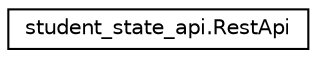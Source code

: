 digraph "Graphical Class Hierarchy"
{
 // LATEX_PDF_SIZE
  edge [fontname="Helvetica",fontsize="10",labelfontname="Helvetica",labelfontsize="10"];
  node [fontname="Helvetica",fontsize="10",shape=record];
  rankdir="LR";
  Node0 [label="student_state_api.RestApi",height=0.2,width=0.4,color="black", fillcolor="white", style="filled",URL="$classstudent__state__api_1_1RestApi.html",tooltip=" "];
}
